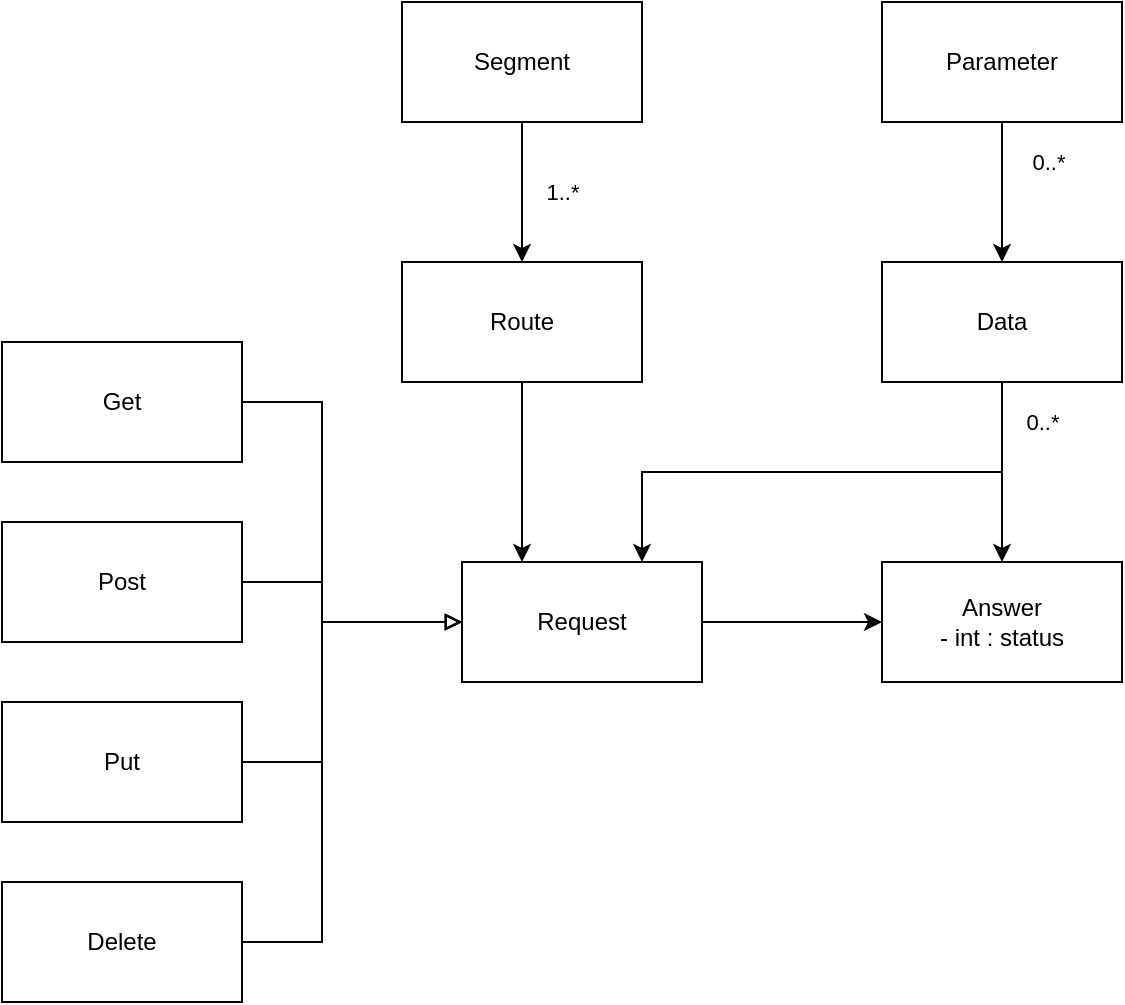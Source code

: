 <mxfile version="15.5.8" type="device"><diagram id="gHASQGxNEKgE32Tq7PlI" name="Page-1"><mxGraphModel dx="1422" dy="734" grid="1" gridSize="10" guides="1" tooltips="1" connect="1" arrows="1" fold="1" page="1" pageScale="1" pageWidth="1654" pageHeight="1169" math="0" shadow="0"><root><mxCell id="0"/><mxCell id="1" parent="0"/><mxCell id="DUpFKlAGKFqi05nocE3b-1" value="Segment" style="rounded=0;whiteSpace=wrap;html=1;" vertex="1" parent="1"><mxGeometry x="490" y="140" width="120" height="60" as="geometry"/></mxCell><mxCell id="DUpFKlAGKFqi05nocE3b-2" value="Route" style="rounded=0;whiteSpace=wrap;html=1;" vertex="1" parent="1"><mxGeometry x="490" y="270" width="120" height="60" as="geometry"/></mxCell><mxCell id="DUpFKlAGKFqi05nocE3b-17" style="edgeStyle=orthogonalEdgeStyle;rounded=0;orthogonalLoop=1;jettySize=auto;html=1;exitX=1;exitY=0.5;exitDx=0;exitDy=0;entryX=0;entryY=0.5;entryDx=0;entryDy=0;endArrow=classic;endFill=1;" edge="1" parent="1" source="DUpFKlAGKFqi05nocE3b-3" target="DUpFKlAGKFqi05nocE3b-16"><mxGeometry relative="1" as="geometry"/></mxCell><mxCell id="DUpFKlAGKFqi05nocE3b-3" value="Request" style="rounded=0;whiteSpace=wrap;html=1;" vertex="1" parent="1"><mxGeometry x="520" y="420" width="120" height="60" as="geometry"/></mxCell><mxCell id="DUpFKlAGKFqi05nocE3b-5" value="1..*" style="endArrow=classic;html=1;rounded=0;exitX=0.5;exitY=1;exitDx=0;exitDy=0;entryX=0.5;entryY=0;entryDx=0;entryDy=0;" edge="1" parent="1" source="DUpFKlAGKFqi05nocE3b-1" target="DUpFKlAGKFqi05nocE3b-2"><mxGeometry y="20" width="50" height="50" relative="1" as="geometry"><mxPoint x="670" y="400" as="sourcePoint"/><mxPoint x="720" y="350" as="targetPoint"/><mxPoint as="offset"/></mxGeometry></mxCell><mxCell id="DUpFKlAGKFqi05nocE3b-7" value="Get" style="rounded=0;whiteSpace=wrap;html=1;" vertex="1" parent="1"><mxGeometry x="290" y="310" width="120" height="60" as="geometry"/></mxCell><mxCell id="DUpFKlAGKFqi05nocE3b-14" style="edgeStyle=orthogonalEdgeStyle;rounded=0;orthogonalLoop=1;jettySize=auto;html=1;exitX=1;exitY=0.5;exitDx=0;exitDy=0;endArrow=block;endFill=0;entryX=0;entryY=0.5;entryDx=0;entryDy=0;" edge="1" parent="1" source="DUpFKlAGKFqi05nocE3b-8" target="DUpFKlAGKFqi05nocE3b-3"><mxGeometry relative="1" as="geometry"><mxPoint x="510" y="450" as="targetPoint"/><Array as="points"><mxPoint x="450" y="520"/><mxPoint x="450" y="450"/></Array></mxGeometry></mxCell><mxCell id="DUpFKlAGKFqi05nocE3b-8" value="Put" style="rounded=0;whiteSpace=wrap;html=1;" vertex="1" parent="1"><mxGeometry x="290" y="490" width="120" height="60" as="geometry"/></mxCell><mxCell id="DUpFKlAGKFqi05nocE3b-13" style="edgeStyle=orthogonalEdgeStyle;rounded=0;orthogonalLoop=1;jettySize=auto;html=1;exitX=1;exitY=0.5;exitDx=0;exitDy=0;endArrow=block;endFill=0;entryX=0;entryY=0.5;entryDx=0;entryDy=0;" edge="1" parent="1" source="DUpFKlAGKFqi05nocE3b-9" target="DUpFKlAGKFqi05nocE3b-3"><mxGeometry relative="1" as="geometry"><mxPoint x="480" y="500" as="targetPoint"/><Array as="points"><mxPoint x="450" y="430"/><mxPoint x="450" y="450"/></Array></mxGeometry></mxCell><mxCell id="DUpFKlAGKFqi05nocE3b-9" value="Post" style="rounded=0;whiteSpace=wrap;html=1;" vertex="1" parent="1"><mxGeometry x="290" y="400" width="120" height="60" as="geometry"/></mxCell><mxCell id="DUpFKlAGKFqi05nocE3b-15" style="edgeStyle=orthogonalEdgeStyle;rounded=0;orthogonalLoop=1;jettySize=auto;html=1;exitX=1;exitY=0.5;exitDx=0;exitDy=0;endArrow=block;endFill=0;entryX=0;entryY=0.5;entryDx=0;entryDy=0;" edge="1" parent="1" source="DUpFKlAGKFqi05nocE3b-10" target="DUpFKlAGKFqi05nocE3b-3"><mxGeometry relative="1" as="geometry"><mxPoint x="510" y="450" as="targetPoint"/><Array as="points"><mxPoint x="450" y="610"/><mxPoint x="450" y="450"/><mxPoint x="520" y="450"/></Array></mxGeometry></mxCell><mxCell id="DUpFKlAGKFqi05nocE3b-10" value="Delete" style="rounded=0;whiteSpace=wrap;html=1;" vertex="1" parent="1"><mxGeometry x="290" y="580" width="120" height="60" as="geometry"/></mxCell><mxCell id="DUpFKlAGKFqi05nocE3b-11" value="" style="endArrow=block;html=1;rounded=0;exitX=1;exitY=0.5;exitDx=0;exitDy=0;endFill=0;entryX=0;entryY=0.5;entryDx=0;entryDy=0;" edge="1" parent="1" source="DUpFKlAGKFqi05nocE3b-7" target="DUpFKlAGKFqi05nocE3b-3"><mxGeometry width="50" height="50" relative="1" as="geometry"><mxPoint x="700" y="400" as="sourcePoint"/><mxPoint x="500" y="460" as="targetPoint"/><Array as="points"><mxPoint x="450" y="340"/><mxPoint x="450" y="450"/></Array></mxGeometry></mxCell><mxCell id="DUpFKlAGKFqi05nocE3b-16" value="Answer&lt;br&gt;- int : status" style="rounded=0;whiteSpace=wrap;html=1;" vertex="1" parent="1"><mxGeometry x="730" y="420" width="120" height="60" as="geometry"/></mxCell><mxCell id="DUpFKlAGKFqi05nocE3b-18" value="" style="endArrow=classic;html=1;rounded=0;exitX=0.5;exitY=1;exitDx=0;exitDy=0;entryX=0.25;entryY=0;entryDx=0;entryDy=0;" edge="1" parent="1" source="DUpFKlAGKFqi05nocE3b-2" target="DUpFKlAGKFqi05nocE3b-3"><mxGeometry width="50" height="50" relative="1" as="geometry"><mxPoint x="700" y="400" as="sourcePoint"/><mxPoint x="750" y="350" as="targetPoint"/></mxGeometry></mxCell><mxCell id="DUpFKlAGKFqi05nocE3b-23" style="edgeStyle=orthogonalEdgeStyle;rounded=0;orthogonalLoop=1;jettySize=auto;html=1;exitX=0.5;exitY=1;exitDx=0;exitDy=0;entryX=0.75;entryY=0;entryDx=0;entryDy=0;endArrow=classic;endFill=1;" edge="1" parent="1" source="DUpFKlAGKFqi05nocE3b-19" target="DUpFKlAGKFqi05nocE3b-3"><mxGeometry relative="1" as="geometry"/></mxCell><mxCell id="DUpFKlAGKFqi05nocE3b-24" value="0..*" style="edgeStyle=orthogonalEdgeStyle;rounded=0;orthogonalLoop=1;jettySize=auto;html=1;exitX=0.5;exitY=1;exitDx=0;exitDy=0;entryX=0.5;entryY=0;entryDx=0;entryDy=0;endArrow=classic;endFill=1;" edge="1" parent="1" source="DUpFKlAGKFqi05nocE3b-19" target="DUpFKlAGKFqi05nocE3b-16"><mxGeometry x="-0.556" y="20" relative="1" as="geometry"><mxPoint as="offset"/></mxGeometry></mxCell><mxCell id="DUpFKlAGKFqi05nocE3b-19" value="Data" style="rounded=0;whiteSpace=wrap;html=1;" vertex="1" parent="1"><mxGeometry x="730" y="270" width="120" height="60" as="geometry"/></mxCell><mxCell id="DUpFKlAGKFqi05nocE3b-21" value="0..*" style="edgeStyle=orthogonalEdgeStyle;rounded=0;orthogonalLoop=1;jettySize=auto;html=1;exitX=0.5;exitY=1;exitDx=0;exitDy=0;entryX=0.5;entryY=0;entryDx=0;entryDy=0;endArrow=classic;endFill=1;" edge="1" parent="1" source="DUpFKlAGKFqi05nocE3b-20" target="DUpFKlAGKFqi05nocE3b-19"><mxGeometry x="-0.429" y="23" relative="1" as="geometry"><mxPoint as="offset"/></mxGeometry></mxCell><mxCell id="DUpFKlAGKFqi05nocE3b-20" value="Parameter" style="rounded=0;whiteSpace=wrap;html=1;" vertex="1" parent="1"><mxGeometry x="730" y="140" width="120" height="60" as="geometry"/></mxCell></root></mxGraphModel></diagram></mxfile>